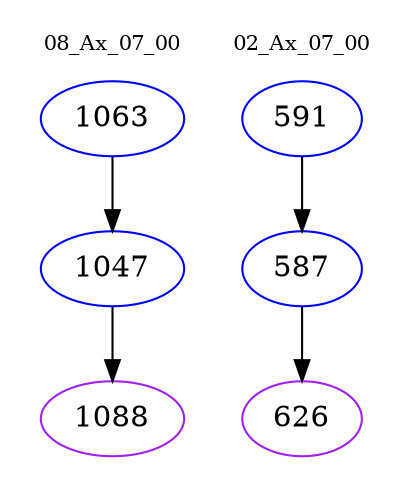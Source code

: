 digraph{
subgraph cluster_0 {
color = white
label = "08_Ax_07_00";
fontsize=10;
T0_1063 [label="1063", color="blue"]
T0_1063 -> T0_1047 [color="black"]
T0_1047 [label="1047", color="blue"]
T0_1047 -> T0_1088 [color="black"]
T0_1088 [label="1088", color="purple"]
}
subgraph cluster_1 {
color = white
label = "02_Ax_07_00";
fontsize=10;
T1_591 [label="591", color="blue"]
T1_591 -> T1_587 [color="black"]
T1_587 [label="587", color="blue"]
T1_587 -> T1_626 [color="black"]
T1_626 [label="626", color="purple"]
}
}
